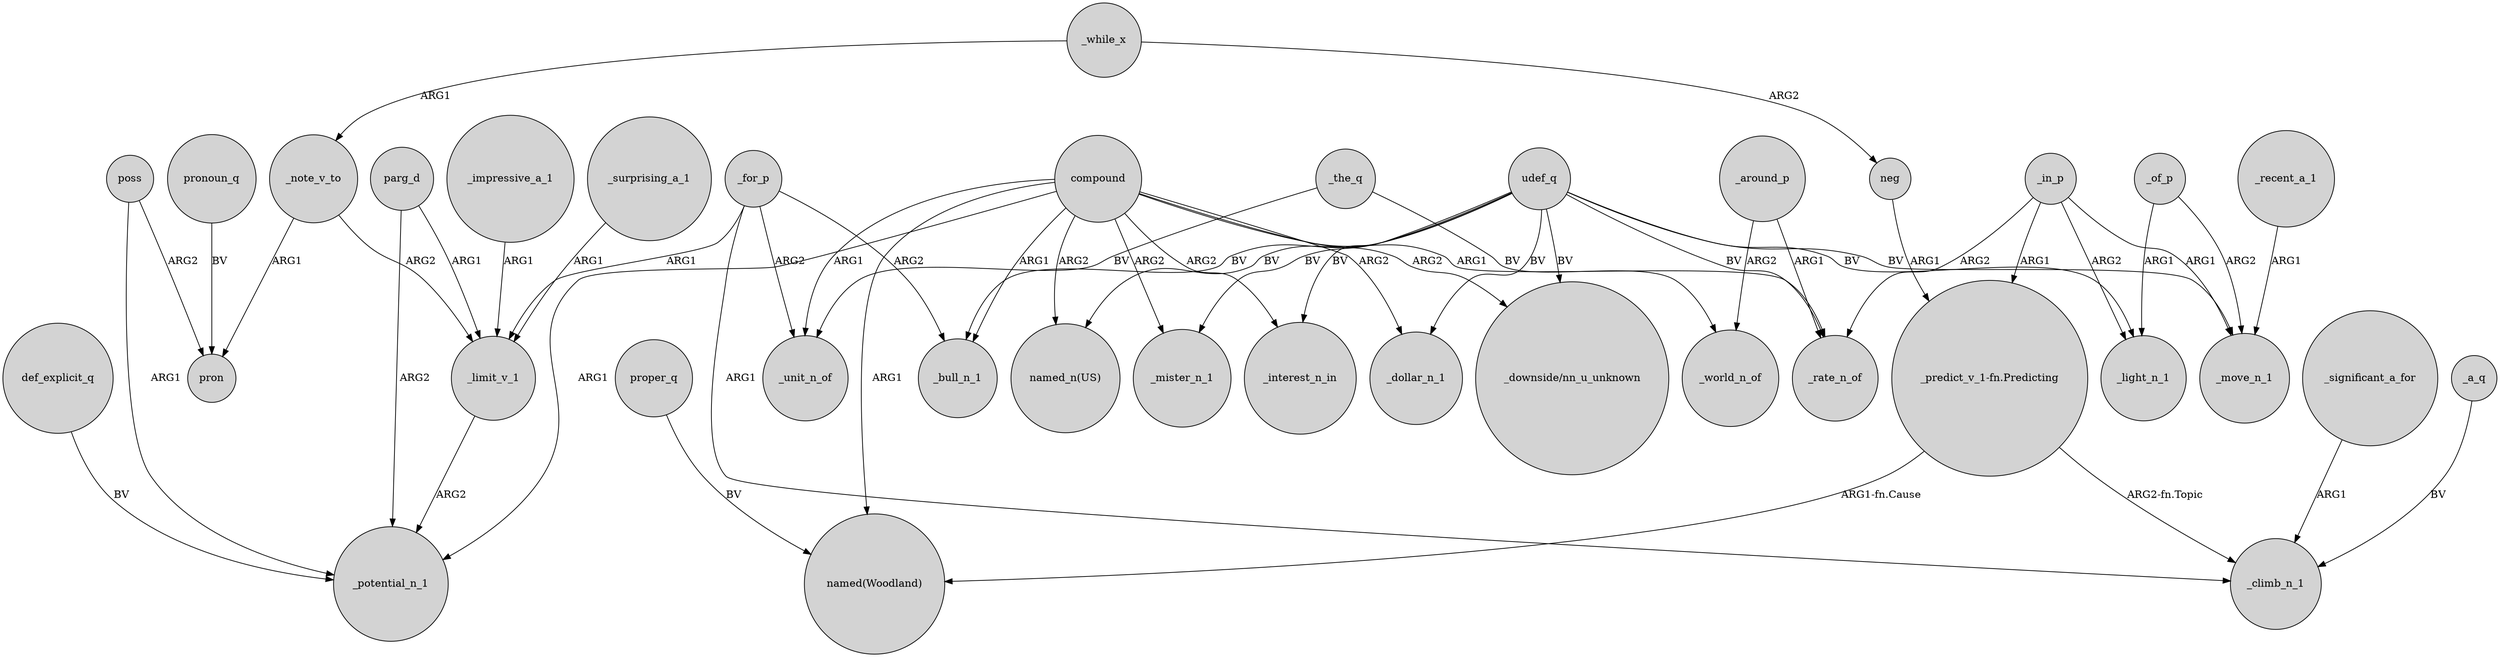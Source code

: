 digraph {
	node [shape=circle style=filled]
	parg_d -> _limit_v_1 [label=ARG1]
	_in_p -> _move_n_1 [label=ARG1]
	_around_p -> _world_n_of [label=ARG2]
	udef_q -> "named_n(US)" [label=BV]
	"_predict_v_1-fn.Predicting" -> "named(Woodland)" [label="ARG1-fn.Cause"]
	poss -> pron [label=ARG2]
	_significant_a_for -> _climb_n_1 [label=ARG1]
	compound -> _unit_n_of [label=ARG1]
	compound -> "_downside/nn_u_unknown" [label=ARG2]
	_in_p -> _rate_n_of [label=ARG2]
	_surprising_a_1 -> _limit_v_1 [label=ARG1]
	_in_p -> "_predict_v_1-fn.Predicting" [label=ARG1]
	compound -> _mister_n_1 [label=ARG2]
	udef_q -> _move_n_1 [label=BV]
	_impressive_a_1 -> _limit_v_1 [label=ARG1]
	_in_p -> _light_n_1 [label=ARG2]
	compound -> _rate_n_of [label=ARG1]
	udef_q -> _mister_n_1 [label=BV]
	_note_v_to -> pron [label=ARG1]
	_limit_v_1 -> _potential_n_1 [label=ARG2]
	udef_q -> _rate_n_of [label=BV]
	_note_v_to -> _limit_v_1 [label=ARG2]
	proper_q -> "named(Woodland)" [label=BV]
	udef_q -> _interest_n_in [label=BV]
	_the_q -> _world_n_of [label=BV]
	compound -> _potential_n_1 [label=ARG1]
	udef_q -> _bull_n_1 [label=BV]
	_for_p -> _unit_n_of [label=ARG2]
	compound -> "named_n(US)" [label=ARG2]
	compound -> _interest_n_in [label=ARG2]
	_around_p -> _rate_n_of [label=ARG1]
	compound -> "named(Woodland)" [label=ARG1]
	_while_x -> _note_v_to [label=ARG1]
	pronoun_q -> pron [label=BV]
	_for_p -> _limit_v_1 [label=ARG1]
	neg -> "_predict_v_1-fn.Predicting" [label=ARG1]
	_a_q -> _climb_n_1 [label=BV]
	def_explicit_q -> _potential_n_1 [label=BV]
	udef_q -> "_downside/nn_u_unknown" [label=BV]
	"_predict_v_1-fn.Predicting" -> _climb_n_1 [label="ARG2-fn.Topic"]
	poss -> _potential_n_1 [label=ARG1]
	_while_x -> neg [label=ARG2]
	_recent_a_1 -> _move_n_1 [label=ARG1]
	compound -> _bull_n_1 [label=ARG1]
	_of_p -> _light_n_1 [label=ARG1]
	_of_p -> _move_n_1 [label=ARG2]
	parg_d -> _potential_n_1 [label=ARG2]
	compound -> _dollar_n_1 [label=ARG2]
	_for_p -> _bull_n_1 [label=ARG2]
	_the_q -> _unit_n_of [label=BV]
	_for_p -> _climb_n_1 [label=ARG1]
	udef_q -> _dollar_n_1 [label=BV]
	udef_q -> _light_n_1 [label=BV]
}
